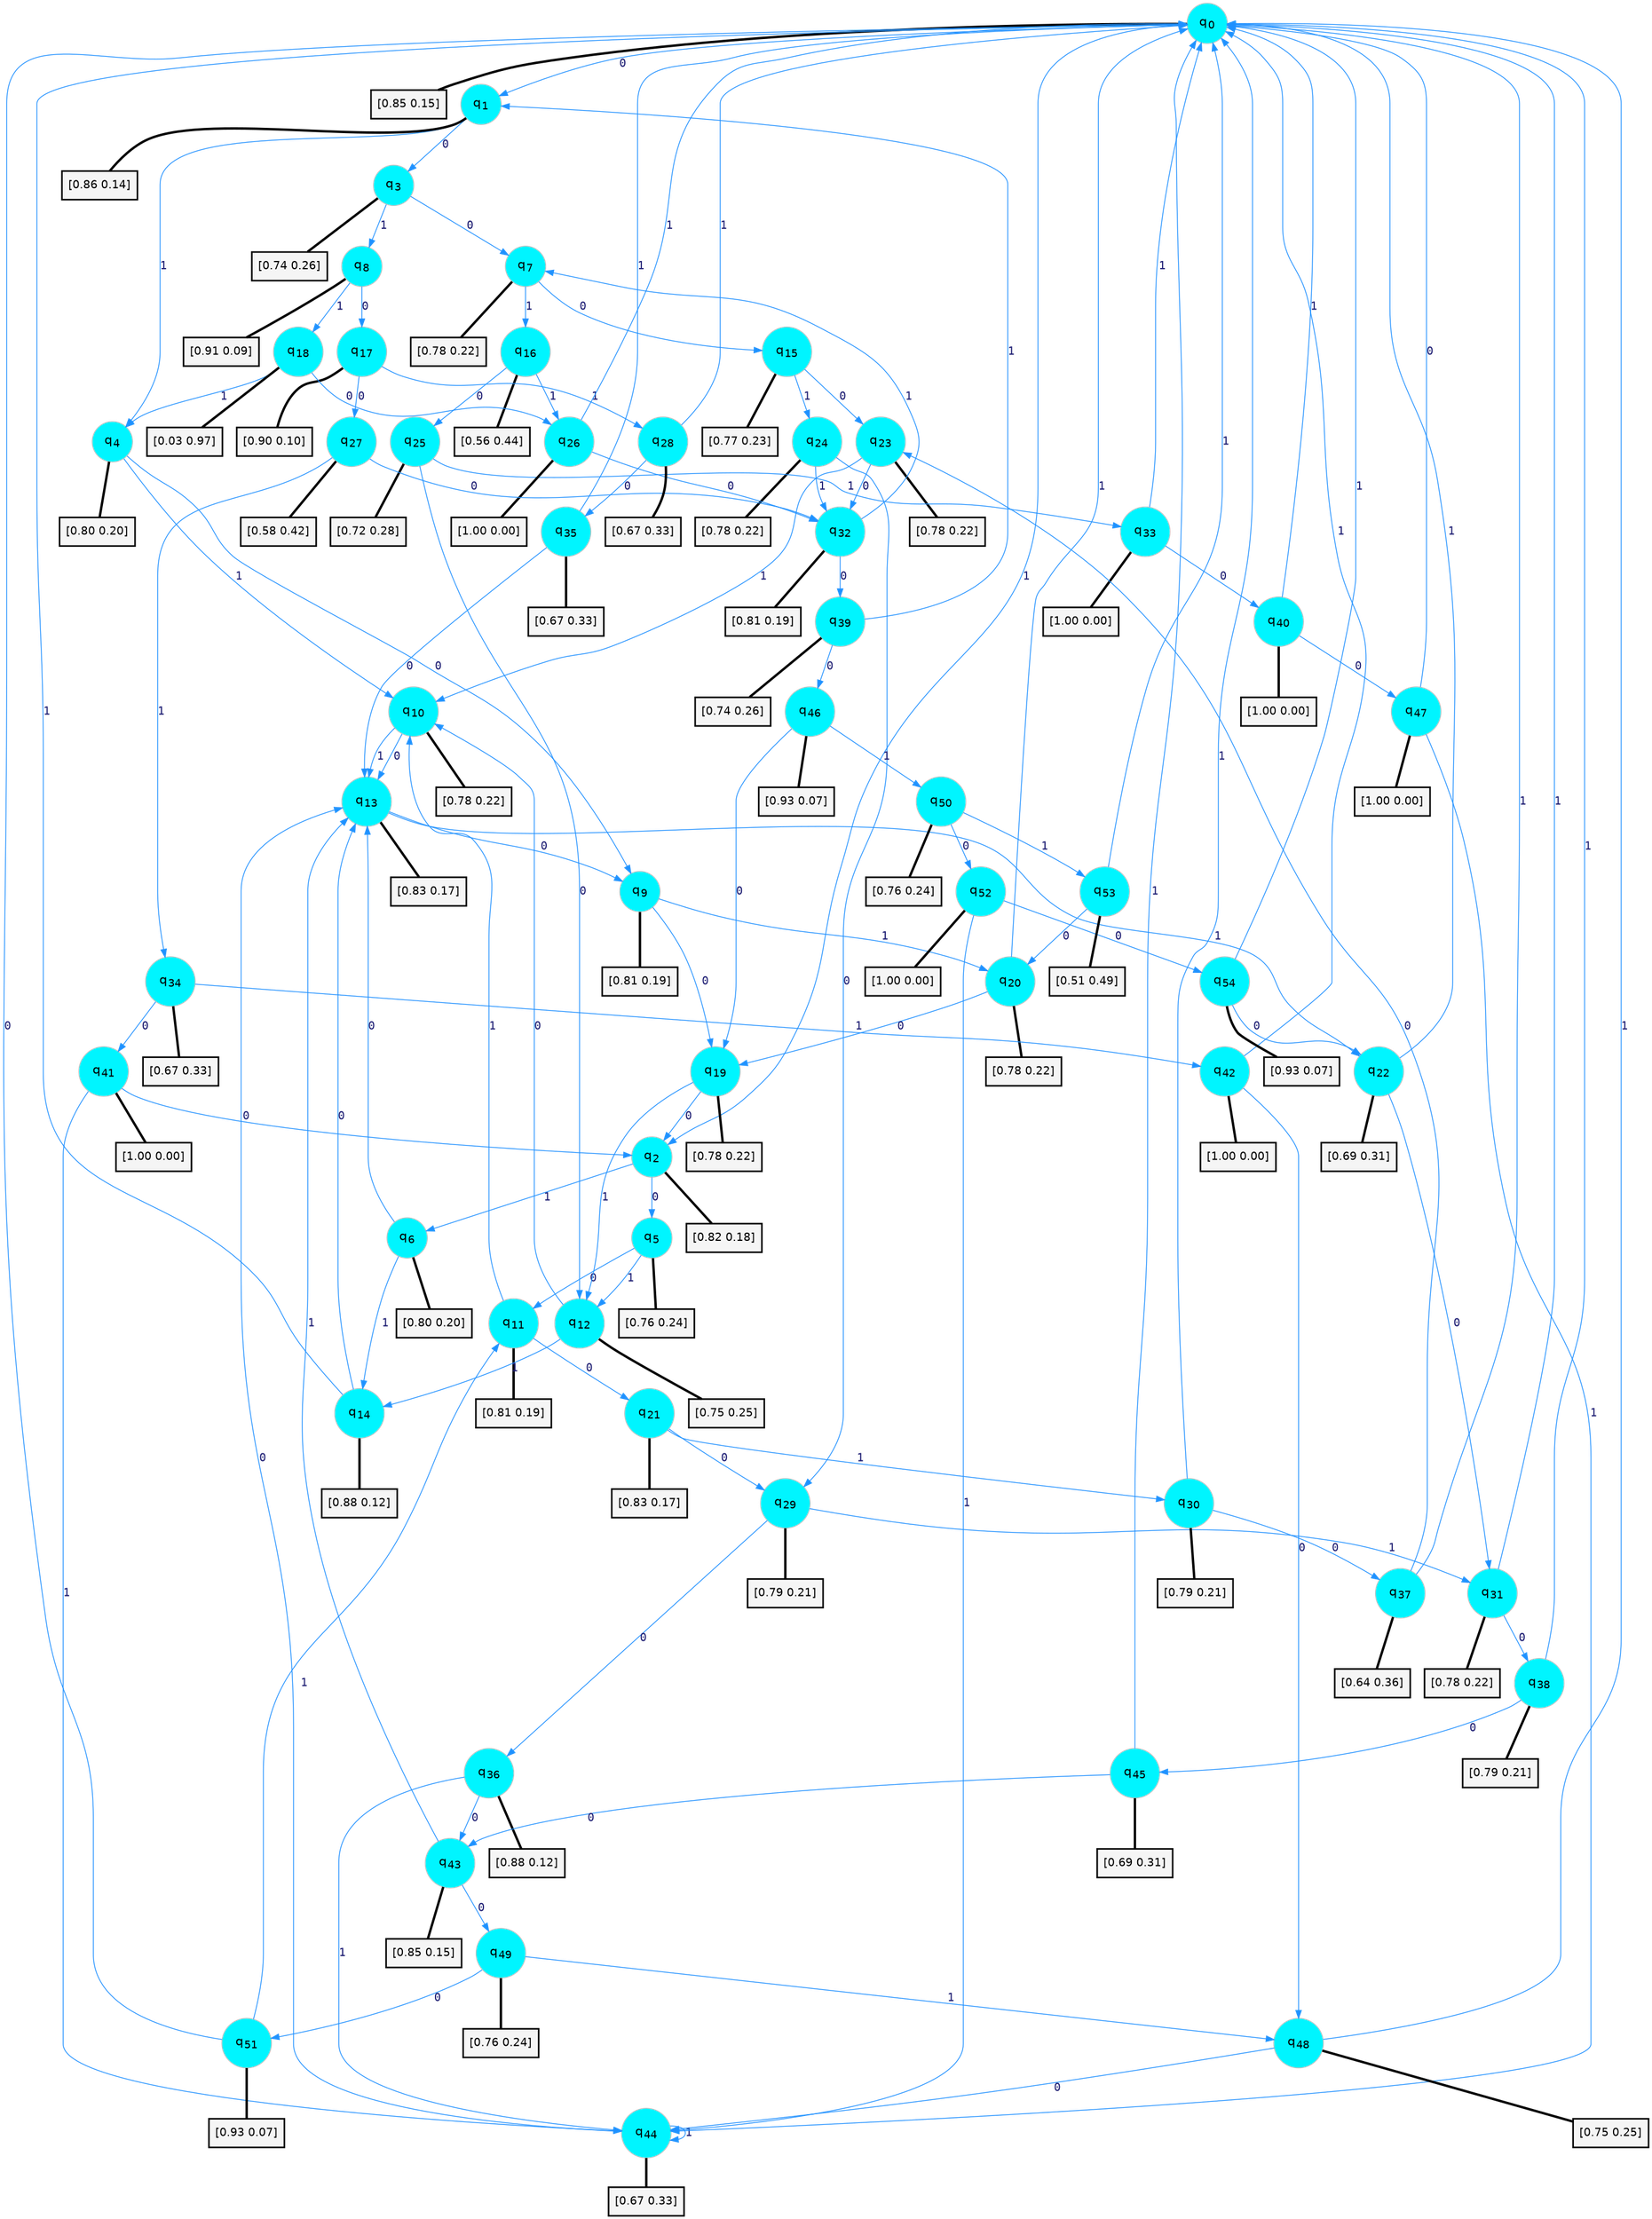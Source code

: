 digraph G {
graph [
bgcolor=transparent, dpi=300, rankdir=TD, size="40,25"];
node [
color=gray, fillcolor=turquoise1, fontcolor=black, fontname=Helvetica, fontsize=16, fontweight=bold, shape=circle, style=filled];
edge [
arrowsize=1, color=dodgerblue1, fontcolor=midnightblue, fontname=courier, fontweight=bold, penwidth=1, style=solid, weight=20];
0[label=<q<SUB>0</SUB>>];
1[label=<q<SUB>1</SUB>>];
2[label=<q<SUB>2</SUB>>];
3[label=<q<SUB>3</SUB>>];
4[label=<q<SUB>4</SUB>>];
5[label=<q<SUB>5</SUB>>];
6[label=<q<SUB>6</SUB>>];
7[label=<q<SUB>7</SUB>>];
8[label=<q<SUB>8</SUB>>];
9[label=<q<SUB>9</SUB>>];
10[label=<q<SUB>10</SUB>>];
11[label=<q<SUB>11</SUB>>];
12[label=<q<SUB>12</SUB>>];
13[label=<q<SUB>13</SUB>>];
14[label=<q<SUB>14</SUB>>];
15[label=<q<SUB>15</SUB>>];
16[label=<q<SUB>16</SUB>>];
17[label=<q<SUB>17</SUB>>];
18[label=<q<SUB>18</SUB>>];
19[label=<q<SUB>19</SUB>>];
20[label=<q<SUB>20</SUB>>];
21[label=<q<SUB>21</SUB>>];
22[label=<q<SUB>22</SUB>>];
23[label=<q<SUB>23</SUB>>];
24[label=<q<SUB>24</SUB>>];
25[label=<q<SUB>25</SUB>>];
26[label=<q<SUB>26</SUB>>];
27[label=<q<SUB>27</SUB>>];
28[label=<q<SUB>28</SUB>>];
29[label=<q<SUB>29</SUB>>];
30[label=<q<SUB>30</SUB>>];
31[label=<q<SUB>31</SUB>>];
32[label=<q<SUB>32</SUB>>];
33[label=<q<SUB>33</SUB>>];
34[label=<q<SUB>34</SUB>>];
35[label=<q<SUB>35</SUB>>];
36[label=<q<SUB>36</SUB>>];
37[label=<q<SUB>37</SUB>>];
38[label=<q<SUB>38</SUB>>];
39[label=<q<SUB>39</SUB>>];
40[label=<q<SUB>40</SUB>>];
41[label=<q<SUB>41</SUB>>];
42[label=<q<SUB>42</SUB>>];
43[label=<q<SUB>43</SUB>>];
44[label=<q<SUB>44</SUB>>];
45[label=<q<SUB>45</SUB>>];
46[label=<q<SUB>46</SUB>>];
47[label=<q<SUB>47</SUB>>];
48[label=<q<SUB>48</SUB>>];
49[label=<q<SUB>49</SUB>>];
50[label=<q<SUB>50</SUB>>];
51[label=<q<SUB>51</SUB>>];
52[label=<q<SUB>52</SUB>>];
53[label=<q<SUB>53</SUB>>];
54[label=<q<SUB>54</SUB>>];
55[label="[0.85 0.15]", shape=box,fontcolor=black, fontname=Helvetica, fontsize=14, penwidth=2, fillcolor=whitesmoke,color=black];
56[label="[0.86 0.14]", shape=box,fontcolor=black, fontname=Helvetica, fontsize=14, penwidth=2, fillcolor=whitesmoke,color=black];
57[label="[0.82 0.18]", shape=box,fontcolor=black, fontname=Helvetica, fontsize=14, penwidth=2, fillcolor=whitesmoke,color=black];
58[label="[0.74 0.26]", shape=box,fontcolor=black, fontname=Helvetica, fontsize=14, penwidth=2, fillcolor=whitesmoke,color=black];
59[label="[0.80 0.20]", shape=box,fontcolor=black, fontname=Helvetica, fontsize=14, penwidth=2, fillcolor=whitesmoke,color=black];
60[label="[0.76 0.24]", shape=box,fontcolor=black, fontname=Helvetica, fontsize=14, penwidth=2, fillcolor=whitesmoke,color=black];
61[label="[0.80 0.20]", shape=box,fontcolor=black, fontname=Helvetica, fontsize=14, penwidth=2, fillcolor=whitesmoke,color=black];
62[label="[0.78 0.22]", shape=box,fontcolor=black, fontname=Helvetica, fontsize=14, penwidth=2, fillcolor=whitesmoke,color=black];
63[label="[0.91 0.09]", shape=box,fontcolor=black, fontname=Helvetica, fontsize=14, penwidth=2, fillcolor=whitesmoke,color=black];
64[label="[0.81 0.19]", shape=box,fontcolor=black, fontname=Helvetica, fontsize=14, penwidth=2, fillcolor=whitesmoke,color=black];
65[label="[0.78 0.22]", shape=box,fontcolor=black, fontname=Helvetica, fontsize=14, penwidth=2, fillcolor=whitesmoke,color=black];
66[label="[0.81 0.19]", shape=box,fontcolor=black, fontname=Helvetica, fontsize=14, penwidth=2, fillcolor=whitesmoke,color=black];
67[label="[0.75 0.25]", shape=box,fontcolor=black, fontname=Helvetica, fontsize=14, penwidth=2, fillcolor=whitesmoke,color=black];
68[label="[0.83 0.17]", shape=box,fontcolor=black, fontname=Helvetica, fontsize=14, penwidth=2, fillcolor=whitesmoke,color=black];
69[label="[0.88 0.12]", shape=box,fontcolor=black, fontname=Helvetica, fontsize=14, penwidth=2, fillcolor=whitesmoke,color=black];
70[label="[0.77 0.23]", shape=box,fontcolor=black, fontname=Helvetica, fontsize=14, penwidth=2, fillcolor=whitesmoke,color=black];
71[label="[0.56 0.44]", shape=box,fontcolor=black, fontname=Helvetica, fontsize=14, penwidth=2, fillcolor=whitesmoke,color=black];
72[label="[0.90 0.10]", shape=box,fontcolor=black, fontname=Helvetica, fontsize=14, penwidth=2, fillcolor=whitesmoke,color=black];
73[label="[0.03 0.97]", shape=box,fontcolor=black, fontname=Helvetica, fontsize=14, penwidth=2, fillcolor=whitesmoke,color=black];
74[label="[0.78 0.22]", shape=box,fontcolor=black, fontname=Helvetica, fontsize=14, penwidth=2, fillcolor=whitesmoke,color=black];
75[label="[0.78 0.22]", shape=box,fontcolor=black, fontname=Helvetica, fontsize=14, penwidth=2, fillcolor=whitesmoke,color=black];
76[label="[0.83 0.17]", shape=box,fontcolor=black, fontname=Helvetica, fontsize=14, penwidth=2, fillcolor=whitesmoke,color=black];
77[label="[0.69 0.31]", shape=box,fontcolor=black, fontname=Helvetica, fontsize=14, penwidth=2, fillcolor=whitesmoke,color=black];
78[label="[0.78 0.22]", shape=box,fontcolor=black, fontname=Helvetica, fontsize=14, penwidth=2, fillcolor=whitesmoke,color=black];
79[label="[0.78 0.22]", shape=box,fontcolor=black, fontname=Helvetica, fontsize=14, penwidth=2, fillcolor=whitesmoke,color=black];
80[label="[0.72 0.28]", shape=box,fontcolor=black, fontname=Helvetica, fontsize=14, penwidth=2, fillcolor=whitesmoke,color=black];
81[label="[1.00 0.00]", shape=box,fontcolor=black, fontname=Helvetica, fontsize=14, penwidth=2, fillcolor=whitesmoke,color=black];
82[label="[0.58 0.42]", shape=box,fontcolor=black, fontname=Helvetica, fontsize=14, penwidth=2, fillcolor=whitesmoke,color=black];
83[label="[0.67 0.33]", shape=box,fontcolor=black, fontname=Helvetica, fontsize=14, penwidth=2, fillcolor=whitesmoke,color=black];
84[label="[0.79 0.21]", shape=box,fontcolor=black, fontname=Helvetica, fontsize=14, penwidth=2, fillcolor=whitesmoke,color=black];
85[label="[0.79 0.21]", shape=box,fontcolor=black, fontname=Helvetica, fontsize=14, penwidth=2, fillcolor=whitesmoke,color=black];
86[label="[0.78 0.22]", shape=box,fontcolor=black, fontname=Helvetica, fontsize=14, penwidth=2, fillcolor=whitesmoke,color=black];
87[label="[0.81 0.19]", shape=box,fontcolor=black, fontname=Helvetica, fontsize=14, penwidth=2, fillcolor=whitesmoke,color=black];
88[label="[1.00 0.00]", shape=box,fontcolor=black, fontname=Helvetica, fontsize=14, penwidth=2, fillcolor=whitesmoke,color=black];
89[label="[0.67 0.33]", shape=box,fontcolor=black, fontname=Helvetica, fontsize=14, penwidth=2, fillcolor=whitesmoke,color=black];
90[label="[0.67 0.33]", shape=box,fontcolor=black, fontname=Helvetica, fontsize=14, penwidth=2, fillcolor=whitesmoke,color=black];
91[label="[0.88 0.12]", shape=box,fontcolor=black, fontname=Helvetica, fontsize=14, penwidth=2, fillcolor=whitesmoke,color=black];
92[label="[0.64 0.36]", shape=box,fontcolor=black, fontname=Helvetica, fontsize=14, penwidth=2, fillcolor=whitesmoke,color=black];
93[label="[0.79 0.21]", shape=box,fontcolor=black, fontname=Helvetica, fontsize=14, penwidth=2, fillcolor=whitesmoke,color=black];
94[label="[0.74 0.26]", shape=box,fontcolor=black, fontname=Helvetica, fontsize=14, penwidth=2, fillcolor=whitesmoke,color=black];
95[label="[1.00 0.00]", shape=box,fontcolor=black, fontname=Helvetica, fontsize=14, penwidth=2, fillcolor=whitesmoke,color=black];
96[label="[1.00 0.00]", shape=box,fontcolor=black, fontname=Helvetica, fontsize=14, penwidth=2, fillcolor=whitesmoke,color=black];
97[label="[1.00 0.00]", shape=box,fontcolor=black, fontname=Helvetica, fontsize=14, penwidth=2, fillcolor=whitesmoke,color=black];
98[label="[0.85 0.15]", shape=box,fontcolor=black, fontname=Helvetica, fontsize=14, penwidth=2, fillcolor=whitesmoke,color=black];
99[label="[0.67 0.33]", shape=box,fontcolor=black, fontname=Helvetica, fontsize=14, penwidth=2, fillcolor=whitesmoke,color=black];
100[label="[0.69 0.31]", shape=box,fontcolor=black, fontname=Helvetica, fontsize=14, penwidth=2, fillcolor=whitesmoke,color=black];
101[label="[0.93 0.07]", shape=box,fontcolor=black, fontname=Helvetica, fontsize=14, penwidth=2, fillcolor=whitesmoke,color=black];
102[label="[1.00 0.00]", shape=box,fontcolor=black, fontname=Helvetica, fontsize=14, penwidth=2, fillcolor=whitesmoke,color=black];
103[label="[0.75 0.25]", shape=box,fontcolor=black, fontname=Helvetica, fontsize=14, penwidth=2, fillcolor=whitesmoke,color=black];
104[label="[0.76 0.24]", shape=box,fontcolor=black, fontname=Helvetica, fontsize=14, penwidth=2, fillcolor=whitesmoke,color=black];
105[label="[0.76 0.24]", shape=box,fontcolor=black, fontname=Helvetica, fontsize=14, penwidth=2, fillcolor=whitesmoke,color=black];
106[label="[0.93 0.07]", shape=box,fontcolor=black, fontname=Helvetica, fontsize=14, penwidth=2, fillcolor=whitesmoke,color=black];
107[label="[1.00 0.00]", shape=box,fontcolor=black, fontname=Helvetica, fontsize=14, penwidth=2, fillcolor=whitesmoke,color=black];
108[label="[0.51 0.49]", shape=box,fontcolor=black, fontname=Helvetica, fontsize=14, penwidth=2, fillcolor=whitesmoke,color=black];
109[label="[0.93 0.07]", shape=box,fontcolor=black, fontname=Helvetica, fontsize=14, penwidth=2, fillcolor=whitesmoke,color=black];
0->1 [label=0];
0->2 [label=1];
0->55 [arrowhead=none, penwidth=3,color=black];
1->3 [label=0];
1->4 [label=1];
1->56 [arrowhead=none, penwidth=3,color=black];
2->5 [label=0];
2->6 [label=1];
2->57 [arrowhead=none, penwidth=3,color=black];
3->7 [label=0];
3->8 [label=1];
3->58 [arrowhead=none, penwidth=3,color=black];
4->9 [label=0];
4->10 [label=1];
4->59 [arrowhead=none, penwidth=3,color=black];
5->11 [label=0];
5->12 [label=1];
5->60 [arrowhead=none, penwidth=3,color=black];
6->13 [label=0];
6->14 [label=1];
6->61 [arrowhead=none, penwidth=3,color=black];
7->15 [label=0];
7->16 [label=1];
7->62 [arrowhead=none, penwidth=3,color=black];
8->17 [label=0];
8->18 [label=1];
8->63 [arrowhead=none, penwidth=3,color=black];
9->19 [label=0];
9->20 [label=1];
9->64 [arrowhead=none, penwidth=3,color=black];
10->13 [label=0];
10->13 [label=1];
10->65 [arrowhead=none, penwidth=3,color=black];
11->21 [label=0];
11->10 [label=1];
11->66 [arrowhead=none, penwidth=3,color=black];
12->10 [label=0];
12->14 [label=1];
12->67 [arrowhead=none, penwidth=3,color=black];
13->9 [label=0];
13->22 [label=1];
13->68 [arrowhead=none, penwidth=3,color=black];
14->13 [label=0];
14->0 [label=1];
14->69 [arrowhead=none, penwidth=3,color=black];
15->23 [label=0];
15->24 [label=1];
15->70 [arrowhead=none, penwidth=3,color=black];
16->25 [label=0];
16->26 [label=1];
16->71 [arrowhead=none, penwidth=3,color=black];
17->27 [label=0];
17->28 [label=1];
17->72 [arrowhead=none, penwidth=3,color=black];
18->26 [label=0];
18->4 [label=1];
18->73 [arrowhead=none, penwidth=3,color=black];
19->2 [label=0];
19->12 [label=1];
19->74 [arrowhead=none, penwidth=3,color=black];
20->19 [label=0];
20->0 [label=1];
20->75 [arrowhead=none, penwidth=3,color=black];
21->29 [label=0];
21->30 [label=1];
21->76 [arrowhead=none, penwidth=3,color=black];
22->31 [label=0];
22->0 [label=1];
22->77 [arrowhead=none, penwidth=3,color=black];
23->32 [label=0];
23->10 [label=1];
23->78 [arrowhead=none, penwidth=3,color=black];
24->29 [label=0];
24->32 [label=1];
24->79 [arrowhead=none, penwidth=3,color=black];
25->12 [label=0];
25->33 [label=1];
25->80 [arrowhead=none, penwidth=3,color=black];
26->32 [label=0];
26->0 [label=1];
26->81 [arrowhead=none, penwidth=3,color=black];
27->32 [label=0];
27->34 [label=1];
27->82 [arrowhead=none, penwidth=3,color=black];
28->35 [label=0];
28->0 [label=1];
28->83 [arrowhead=none, penwidth=3,color=black];
29->36 [label=0];
29->31 [label=1];
29->84 [arrowhead=none, penwidth=3,color=black];
30->37 [label=0];
30->0 [label=1];
30->85 [arrowhead=none, penwidth=3,color=black];
31->38 [label=0];
31->0 [label=1];
31->86 [arrowhead=none, penwidth=3,color=black];
32->39 [label=0];
32->7 [label=1];
32->87 [arrowhead=none, penwidth=3,color=black];
33->40 [label=0];
33->0 [label=1];
33->88 [arrowhead=none, penwidth=3,color=black];
34->41 [label=0];
34->42 [label=1];
34->89 [arrowhead=none, penwidth=3,color=black];
35->13 [label=0];
35->0 [label=1];
35->90 [arrowhead=none, penwidth=3,color=black];
36->43 [label=0];
36->44 [label=1];
36->91 [arrowhead=none, penwidth=3,color=black];
37->23 [label=0];
37->0 [label=1];
37->92 [arrowhead=none, penwidth=3,color=black];
38->45 [label=0];
38->0 [label=1];
38->93 [arrowhead=none, penwidth=3,color=black];
39->46 [label=0];
39->1 [label=1];
39->94 [arrowhead=none, penwidth=3,color=black];
40->47 [label=0];
40->0 [label=1];
40->95 [arrowhead=none, penwidth=3,color=black];
41->2 [label=0];
41->44 [label=1];
41->96 [arrowhead=none, penwidth=3,color=black];
42->48 [label=0];
42->0 [label=1];
42->97 [arrowhead=none, penwidth=3,color=black];
43->49 [label=0];
43->13 [label=1];
43->98 [arrowhead=none, penwidth=3,color=black];
44->13 [label=0];
44->44 [label=1];
44->99 [arrowhead=none, penwidth=3,color=black];
45->43 [label=0];
45->0 [label=1];
45->100 [arrowhead=none, penwidth=3,color=black];
46->19 [label=0];
46->50 [label=1];
46->101 [arrowhead=none, penwidth=3,color=black];
47->0 [label=0];
47->44 [label=1];
47->102 [arrowhead=none, penwidth=3,color=black];
48->44 [label=0];
48->0 [label=1];
48->103 [arrowhead=none, penwidth=3,color=black];
49->51 [label=0];
49->48 [label=1];
49->104 [arrowhead=none, penwidth=3,color=black];
50->52 [label=0];
50->53 [label=1];
50->105 [arrowhead=none, penwidth=3,color=black];
51->0 [label=0];
51->11 [label=1];
51->106 [arrowhead=none, penwidth=3,color=black];
52->54 [label=0];
52->44 [label=1];
52->107 [arrowhead=none, penwidth=3,color=black];
53->20 [label=0];
53->0 [label=1];
53->108 [arrowhead=none, penwidth=3,color=black];
54->22 [label=0];
54->0 [label=1];
54->109 [arrowhead=none, penwidth=3,color=black];
}
